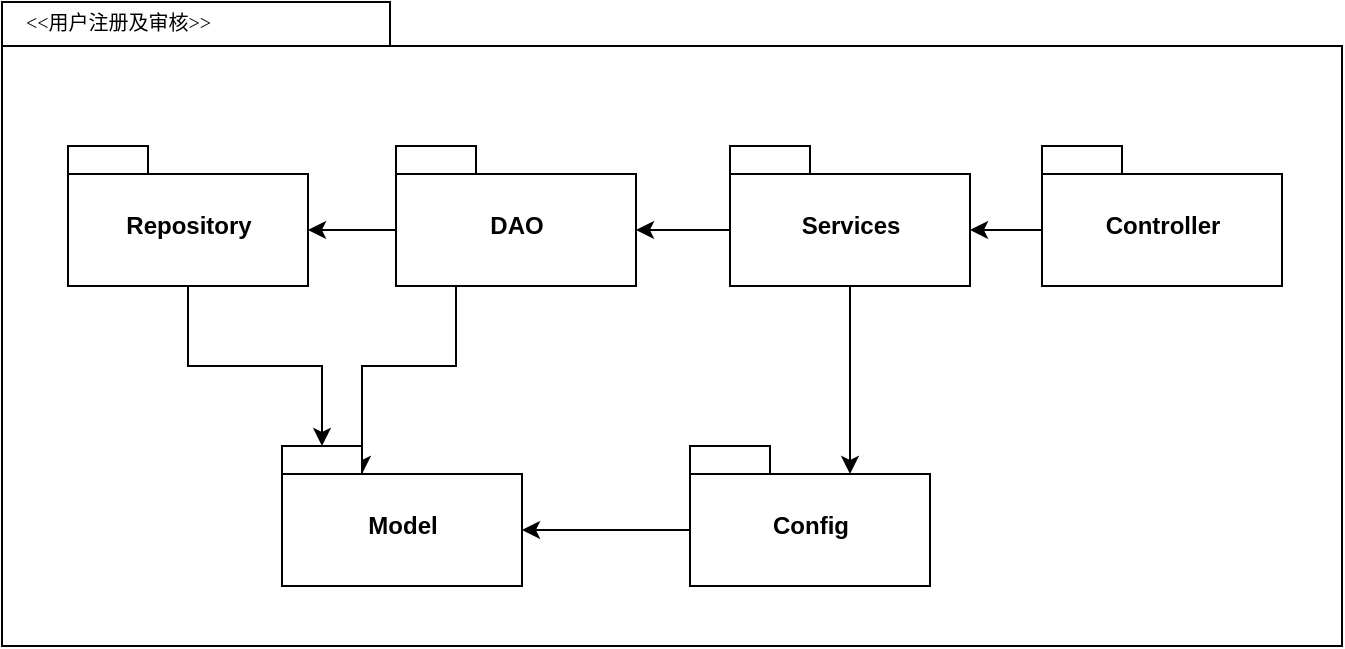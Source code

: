 <mxfile version="10.8.4" type="github"><diagram name="Page-1" id="b5b7bab2-c9e2-2cf4-8b2a-24fd1a2a6d21"><mxGraphModel dx="1056" dy="761" grid="1" gridSize="10" guides="1" tooltips="1" connect="1" arrows="1" fold="1" page="1" pageScale="1" pageWidth="827" pageHeight="1169" background="#ffffff" math="0" shadow="0"><root><mxCell id="0"/><mxCell id="1" parent="0"/><mxCell id="VBmSXw9Ylfz3GUZKtIix-1" value="" style="shape=folder;fontStyle=1;spacingTop=10;tabWidth=194;tabHeight=22;tabPosition=left;html=1;rounded=0;shadow=0;comic=0;labelBackgroundColor=none;strokeColor=#000000;strokeWidth=1;fillColor=none;fontFamily=Verdana;fontSize=10;fontColor=#000000;align=center;" vertex="1" parent="1"><mxGeometry x="320" y="168" width="670" height="322" as="geometry"/></mxCell><mxCell id="6e0c8c40b5770093-73" value="&amp;lt;&amp;lt;用户注册及审核&amp;gt;&amp;gt;" style="text;html=1;align=left;verticalAlign=top;spacingTop=-4;fontSize=10;fontFamily=Verdana;fontColor=#000000;" parent="1" vertex="1"><mxGeometry x="330" y="170" width="130" height="20" as="geometry"/></mxCell><mxCell id="VBmSXw9Ylfz3GUZKtIix-15" style="edgeStyle=orthogonalEdgeStyle;rounded=0;orthogonalLoop=1;jettySize=auto;html=1;exitX=0.25;exitY=1;exitDx=0;exitDy=0;exitPerimeter=0;entryX=0;entryY=0;entryDx=40;entryDy=14;entryPerimeter=0;" edge="1" parent="1" source="VBmSXw9Ylfz3GUZKtIix-2" target="VBmSXw9Ylfz3GUZKtIix-8"><mxGeometry relative="1" as="geometry"/></mxCell><mxCell id="VBmSXw9Ylfz3GUZKtIix-22" style="edgeStyle=orthogonalEdgeStyle;rounded=0;orthogonalLoop=1;jettySize=auto;html=1;exitX=0;exitY=0;exitDx=0;exitDy=42;exitPerimeter=0;entryX=0;entryY=0;entryDx=120;entryDy=42;entryPerimeter=0;" edge="1" parent="1" source="VBmSXw9Ylfz3GUZKtIix-2" target="VBmSXw9Ylfz3GUZKtIix-3"><mxGeometry relative="1" as="geometry"/></mxCell><mxCell id="VBmSXw9Ylfz3GUZKtIix-2" value="DAO&lt;br&gt;" style="shape=folder;fontStyle=1;spacingTop=10;tabWidth=40;tabHeight=14;tabPosition=left;html=1;" vertex="1" parent="1"><mxGeometry x="517" y="240" width="120" height="70" as="geometry"/></mxCell><mxCell id="VBmSXw9Ylfz3GUZKtIix-12" style="edgeStyle=orthogonalEdgeStyle;rounded=0;orthogonalLoop=1;jettySize=auto;html=1;exitX=0.5;exitY=1;exitDx=0;exitDy=0;exitPerimeter=0;entryX=0;entryY=0;entryDx=20;entryDy=0;entryPerimeter=0;" edge="1" parent="1" source="VBmSXw9Ylfz3GUZKtIix-3" target="VBmSXw9Ylfz3GUZKtIix-8"><mxGeometry relative="1" as="geometry"/></mxCell><mxCell id="VBmSXw9Ylfz3GUZKtIix-3" value="Repository&lt;br&gt;" style="shape=folder;fontStyle=1;spacingTop=10;tabWidth=40;tabHeight=14;tabPosition=left;html=1;" vertex="1" parent="1"><mxGeometry x="353" y="240" width="120" height="70" as="geometry"/></mxCell><mxCell id="VBmSXw9Ylfz3GUZKtIix-16" style="edgeStyle=orthogonalEdgeStyle;rounded=0;orthogonalLoop=1;jettySize=auto;html=1;exitX=0.5;exitY=1;exitDx=0;exitDy=0;exitPerimeter=0;entryX=0;entryY=0;entryDx=80;entryDy=14;entryPerimeter=0;" edge="1" parent="1" source="VBmSXw9Ylfz3GUZKtIix-4" target="VBmSXw9Ylfz3GUZKtIix-7"><mxGeometry relative="1" as="geometry"/></mxCell><mxCell id="VBmSXw9Ylfz3GUZKtIix-21" style="edgeStyle=orthogonalEdgeStyle;rounded=0;orthogonalLoop=1;jettySize=auto;html=1;exitX=0;exitY=0;exitDx=0;exitDy=42;exitPerimeter=0;entryX=0;entryY=0;entryDx=120;entryDy=42;entryPerimeter=0;" edge="1" parent="1" source="VBmSXw9Ylfz3GUZKtIix-4" target="VBmSXw9Ylfz3GUZKtIix-2"><mxGeometry relative="1" as="geometry"/></mxCell><mxCell id="VBmSXw9Ylfz3GUZKtIix-4" value="Services&lt;br&gt;" style="shape=folder;fontStyle=1;spacingTop=10;tabWidth=40;tabHeight=14;tabPosition=left;html=1;" vertex="1" parent="1"><mxGeometry x="684" y="240" width="120" height="70" as="geometry"/></mxCell><mxCell id="VBmSXw9Ylfz3GUZKtIix-20" style="edgeStyle=orthogonalEdgeStyle;rounded=0;orthogonalLoop=1;jettySize=auto;html=1;exitX=0;exitY=0;exitDx=0;exitDy=42;exitPerimeter=0;entryX=0;entryY=0;entryDx=120;entryDy=42;entryPerimeter=0;" edge="1" parent="1" source="VBmSXw9Ylfz3GUZKtIix-5" target="VBmSXw9Ylfz3GUZKtIix-4"><mxGeometry relative="1" as="geometry"/></mxCell><mxCell id="VBmSXw9Ylfz3GUZKtIix-5" value="Controller&lt;br&gt;" style="shape=folder;fontStyle=1;spacingTop=10;tabWidth=40;tabHeight=14;tabPosition=left;html=1;" vertex="1" parent="1"><mxGeometry x="840" y="240" width="120" height="70" as="geometry"/></mxCell><mxCell id="VBmSXw9Ylfz3GUZKtIix-17" style="edgeStyle=orthogonalEdgeStyle;rounded=0;orthogonalLoop=1;jettySize=auto;html=1;exitX=0;exitY=0;exitDx=0;exitDy=42;exitPerimeter=0;entryX=0;entryY=0;entryDx=120;entryDy=42;entryPerimeter=0;" edge="1" parent="1" source="VBmSXw9Ylfz3GUZKtIix-7" target="VBmSXw9Ylfz3GUZKtIix-8"><mxGeometry relative="1" as="geometry"/></mxCell><mxCell id="VBmSXw9Ylfz3GUZKtIix-7" value="Config&lt;br&gt;" style="shape=folder;fontStyle=1;spacingTop=10;tabWidth=40;tabHeight=14;tabPosition=left;html=1;" vertex="1" parent="1"><mxGeometry x="664" y="390" width="120" height="70" as="geometry"/></mxCell><mxCell id="VBmSXw9Ylfz3GUZKtIix-8" value="Model" style="shape=folder;fontStyle=1;spacingTop=10;tabWidth=40;tabHeight=14;tabPosition=left;html=1;" vertex="1" parent="1"><mxGeometry x="460" y="390" width="120" height="70" as="geometry"/></mxCell></root></mxGraphModel></diagram></mxfile>